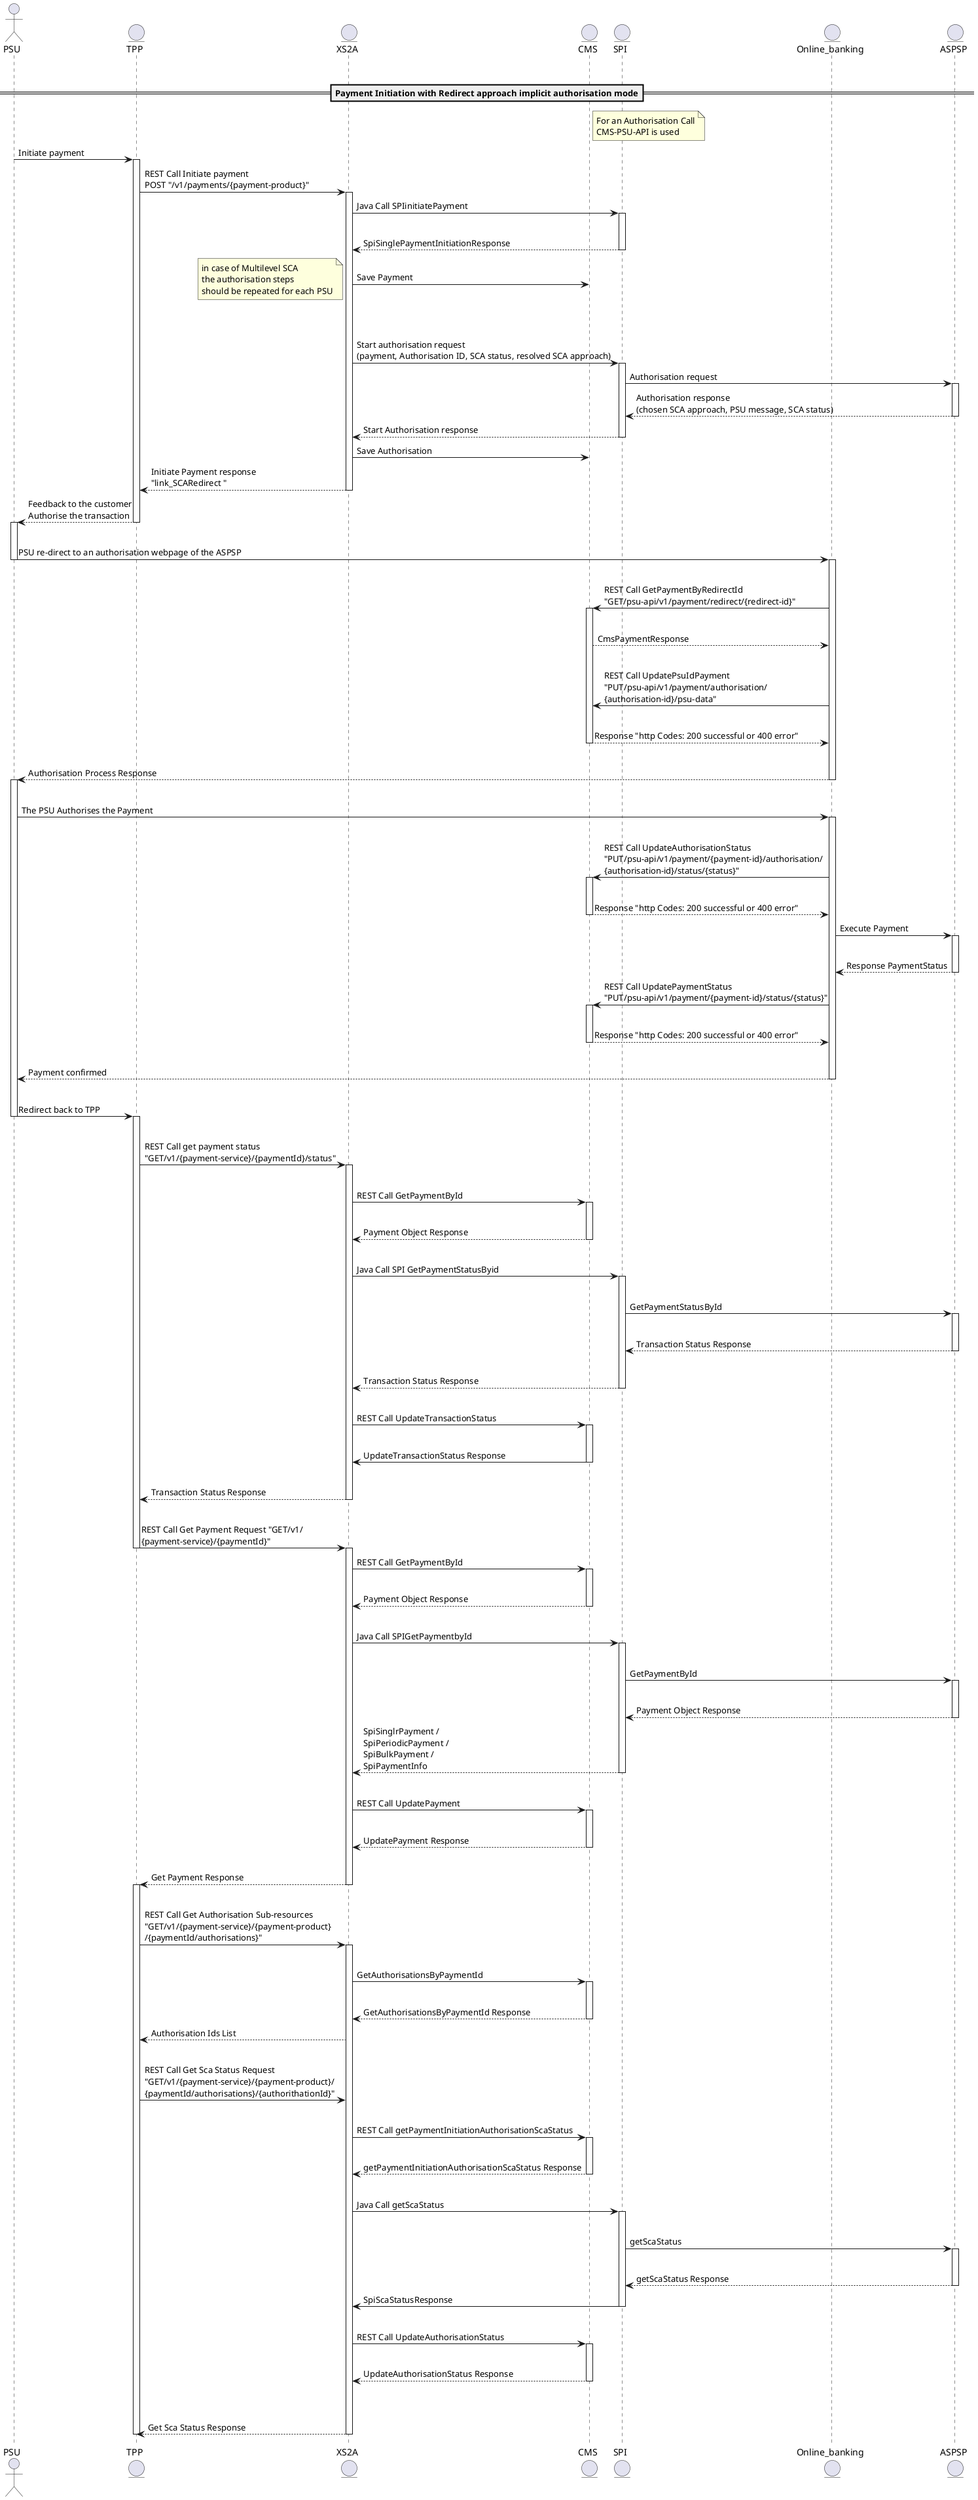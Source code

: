 @startuml
actor PSU
entity TPP
entity XS2A
entity CMS
entity SPI
entity Online_banking
entity ASPSP
|||
== Payment Initiation with Redirect approach implicit authorisation mode==

note right of CMS
For an Authorisation Call
CMS-PSU-API is used
end note
PSU->TPP: Initiate payment
activate TPP
TPP -> XS2A: REST Call Initiate payment\nPOST "/v1/payments/{payment-product}"
activate XS2A
XS2A->SPI: Java Call SPIinitiatePayment
activate SPI
|||
SPI-->XS2A: SpiSinglePaymentInitiationResponse
deactivate SPI
XS2A->CMS: Save Payment
|||

note left
         in case of Multilevel SCA
         the authorisation steps
         should be repeated for each PSU
end note
|||
XS2A->SPI: Start authorisation request \n(payment, Authorisation ID, SCA status, resolved SCA approach)
activate SPI
SPI->ASPSP: Authorisation request
activate ASPSP
ASPSP-->SPI: Authorisation response \n(chosen SCA approach, PSU message, SCA status)
deactivate ASPSP
SPI-->XS2A: Start Authorisation response
deactivate SPI
XS2A->CMS: Save Authorisation
XS2A-->TPP:Initiate Payment response\n"link_SCARedirect "
deactivate XS2A
TPP-->PSU: Feedback to the customer\nAuthorise the transaction
deactivate TPP
activate PSU
|||
PSU->Online_banking: PSU re-direct to an authorisation webpage of the ASPSP
deactivate PSU
activate Online_banking
|||
Online_banking->CMS: REST Call GetPaymentByRedirectId\n"GET/psu-api/v1/payment/redirect/{redirect-id}"
activate CMS
|||
CMS-->Online_banking: CmsPaymentResponse
|||
Online_banking->CMS: REST Call UpdatePsuIdPayment\n"PUT/psu-api/v1/payment/authorisation/\n{authorisation-id}/psu-data"
|||
CMS-->Online_banking: Response "http Codes: 200 successful or 400 error"
deactivate CMS
|||
Online_banking-->PSU: Authorisation Process Response
deactivate Online_banking
activate PSU
|||
PSU->Online_banking: The PSU Authorises the Payment
activate Online_banking
|||
Online_banking->CMS: REST Call UpdateAuthorisationStatus\n"PUT/psu-api/v1/payment/{payment-id}/authorisation/\n{authorisation-id}/status/{status}"
activate CMS
|||
CMS-->Online_banking: Response "http Codes: 200 successful or 400 error"
deactivate CMS
Online_banking->ASPSP: Execute Payment
activate ASPSP
|||
ASPSP-->Online_banking: Response PaymentStatus
deactivate ASPSP
Online_banking->CMS: REST Call UpdatePaymentStatus\n"PUT/psu-api/v1/payment/{payment-id}/status/{status}"
activate CMS
|||
CMS-->Online_banking: Response "http Codes: 200 successful or 400 error"
deactivate CMS
|||
Online_banking-->PSU: Payment confirmed
deactivate Online_banking
|||
PSU->TPP: Redirect back to TPP
deactivate PSU
activate TPP
|||
TPP->XS2A: REST Call get payment status\n"GET/v1/{payment-service}/{paymentId}/status"
activate XS2A
|||
XS2A->CMS: REST Call GetPaymentById
activate CMS
|||
CMS-->XS2A: Payment Object Response
deactivate CMS
|||
XS2A->SPI: Java Call SPI GetPaymentStatusByid
activate SPI
|||
SPI->ASPSP: GetPaymentStatusById
activate ASPSP
|||
ASPSP-->SPI: Transaction Status Response
deactivate ASPSP
|||
SPI-->XS2A: Transaction Status Response
deactivate SPI
|||
XS2A->CMS: REST Call UpdateTransactionStatus
activate CMS
|||
CMS->XS2A: UpdateTransactionStatus Response
deactivate CMS
|||
XS2A-->TPP: Transaction Status Response
deactivate XS2A
|||
TPP->XS2A: REST Call Get Payment Request "GET/v1/\n{payment-service}/{paymentId}"
deactivate TPP
activate XS2A
XS2A->CMS: REST Call GetPaymentById
activate CMS
|||
CMS-->XS2A: Payment Object Response
deactivate CMS
|||
XS2A->SPI: Java Call SPIGetPaymentbyId
activate SPI
|||
SPI->ASPSP: GetPaymentById
activate ASPSP
|||
ASPSP-->SPI: Payment Object Response
deactivate ASPSP
SPI-->XS2A: SpiSinglrPayment /\nSpiPeriodicPayment /\nSpiBulkPayment /\nSpiPaymentInfo
deactivate SPI
|||
XS2A->CMS: REST Call UpdatePayment
activate CMS
|||
CMS-->XS2A: UpdatePayment Response
deactivate CMS
|||
XS2A-->TPP: Get Payment Response
deactivate XS2A
activate TPP
|||
TPP->XS2A: REST Call Get Authorisation Sub-resources\n"GET/v1/{payment-service}/{payment-product}\n/{paymentId/authorisations}"
activate XS2A
|||
XS2A->CMS: GetAuthorisationsByPaymentId
activate CMS
|||
CMS-->XS2A: GetAuthorisationsByPaymentId Response
deactivate CMS
XS2A-->TPP: Authorisation Ids List
|||
TPP->XS2A: REST Call Get Sca Status Request\n"GET/v1/{payment-service}/{payment-product}/\n{paymentId/authorisations}/{authorithationId}"
|||
XS2A->CMS: REST Call getPaymentInitiationAuthorisationScaStatus
activate CMS
|||
CMS-->XS2A: getPaymentInitiationAuthorisationScaStatus Response
deactivate CMS
|||
XS2A->SPI: Java Call getScaStatus
activate SPI
|||
SPI->ASPSP: getScaStatus
activate ASPSP
|||
ASPSP-->SPI: getScaStatus Response
deactivate ASPSP
SPI->XS2A: SpiScaStatusResponse
deactivate SPI
|||
XS2A->CMS: REST Call UpdateAuthorisationStatus
activate CMS
|||
CMS-->XS2A: UpdateAuthorisationStatus Response
|||
deactivate CMS
|||
XS2A-->TPP: Get Sca Status Response
deactivate TPP
deactivate XS2A
@enduml

